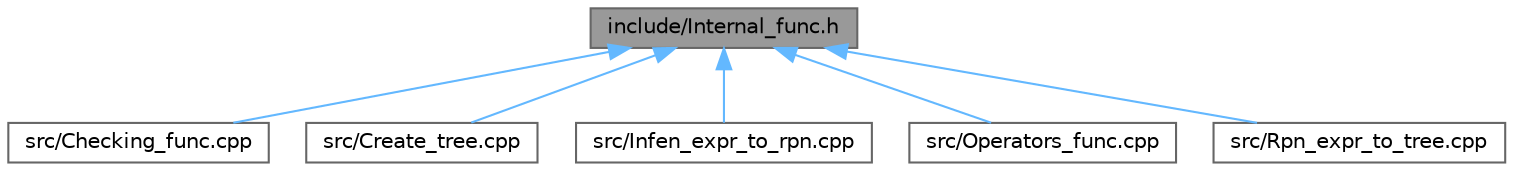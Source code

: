 digraph "include/Internal_func.h"
{
 // LATEX_PDF_SIZE
  bgcolor="transparent";
  edge [fontname=Helvetica,fontsize=10,labelfontname=Helvetica,labelfontsize=10];
  node [fontname=Helvetica,fontsize=10,shape=box,height=0.2,width=0.4];
  Node1 [id="Node000001",label="include/Internal_func.h",height=0.2,width=0.4,color="gray40", fillcolor="grey60", style="filled", fontcolor="black",tooltip=" "];
  Node1 -> Node2 [id="edge1_Node000001_Node000002",dir="back",color="steelblue1",style="solid",tooltip=" "];
  Node2 [id="Node000002",label="src/Checking_func.cpp",height=0.2,width=0.4,color="grey40", fillcolor="white", style="filled",URL="$_checking__func_8cpp.html",tooltip=" "];
  Node1 -> Node3 [id="edge2_Node000001_Node000003",dir="back",color="steelblue1",style="solid",tooltip=" "];
  Node3 [id="Node000003",label="src/Create_tree.cpp",height=0.2,width=0.4,color="grey40", fillcolor="white", style="filled",URL="$_create__tree_8cpp.html",tooltip=" "];
  Node1 -> Node4 [id="edge3_Node000001_Node000004",dir="back",color="steelblue1",style="solid",tooltip=" "];
  Node4 [id="Node000004",label="src/Infen_expr_to_rpn.cpp",height=0.2,width=0.4,color="grey40", fillcolor="white", style="filled",URL="$_infen__expr__to__rpn_8cpp.html",tooltip=" "];
  Node1 -> Node5 [id="edge4_Node000001_Node000005",dir="back",color="steelblue1",style="solid",tooltip=" "];
  Node5 [id="Node000005",label="src/Operators_func.cpp",height=0.2,width=0.4,color="grey40", fillcolor="white", style="filled",URL="$_operators__func_8cpp.html",tooltip=" "];
  Node1 -> Node6 [id="edge5_Node000001_Node000006",dir="back",color="steelblue1",style="solid",tooltip=" "];
  Node6 [id="Node000006",label="src/Rpn_expr_to_tree.cpp",height=0.2,width=0.4,color="grey40", fillcolor="white", style="filled",URL="$_rpn__expr__to__tree_8cpp.html",tooltip=" "];
}
